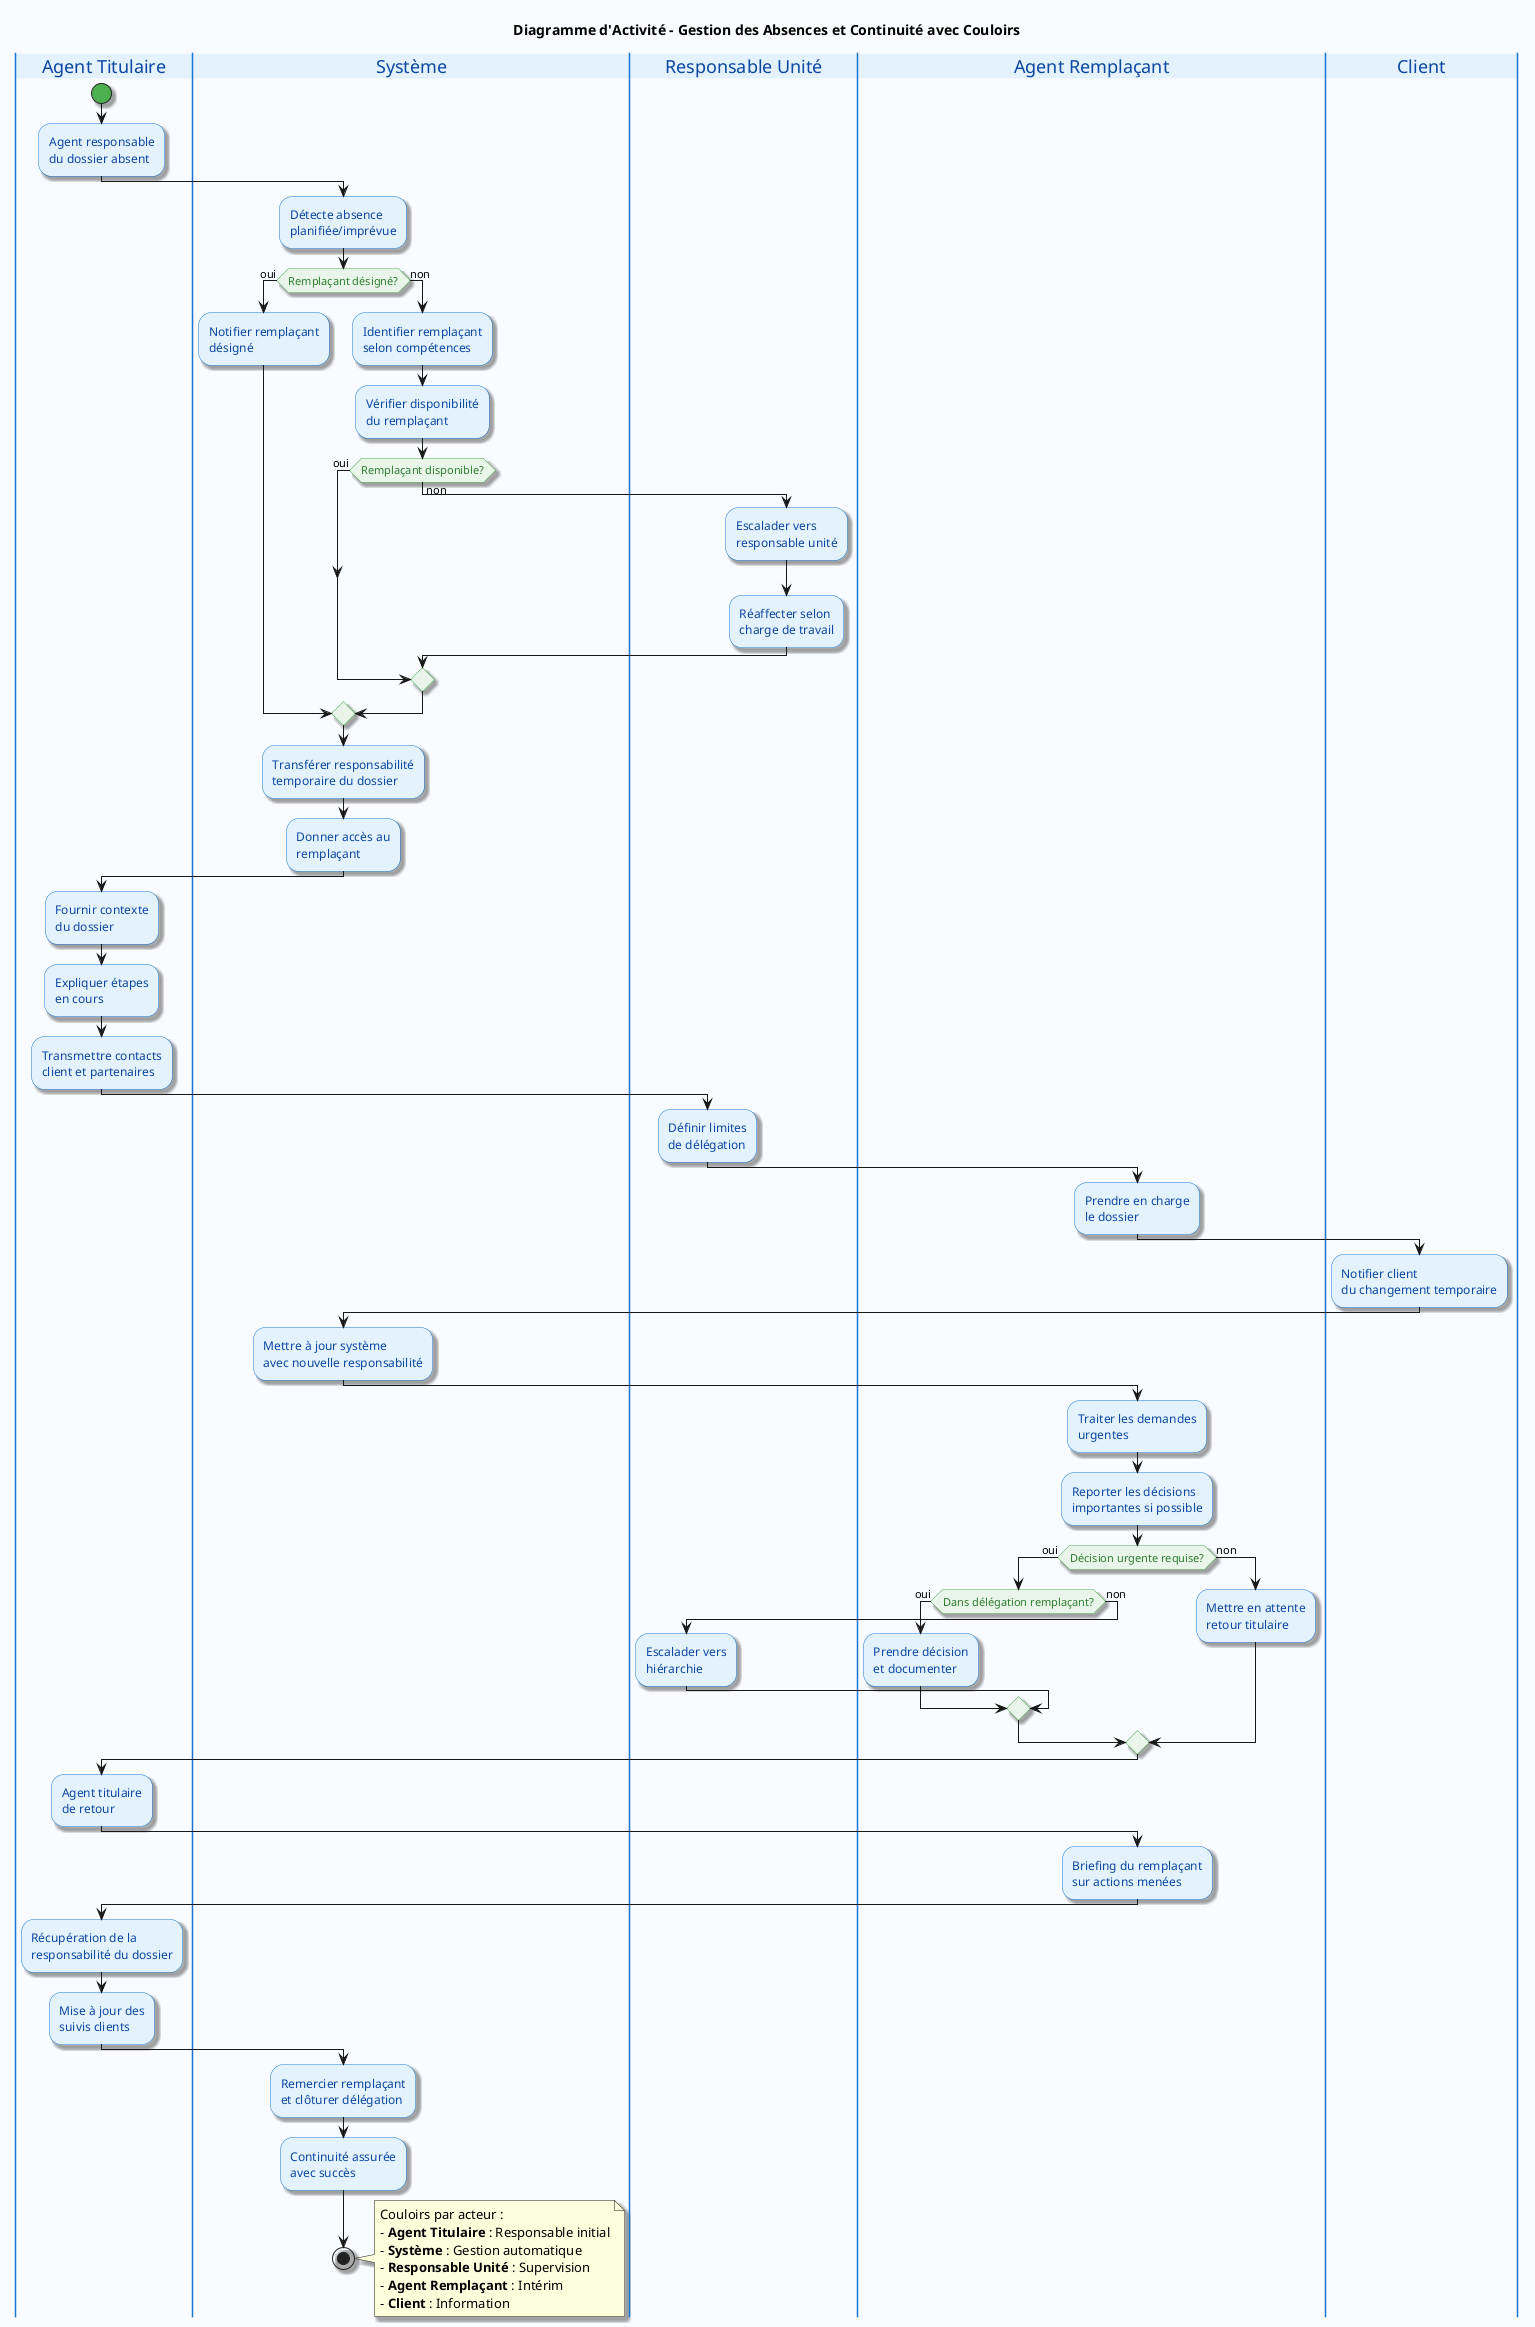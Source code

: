 @startuml GestionAbsences
skinparam backgroundColor #F8FBFF
skinparam activity {
    BackgroundColor #E3F2FD
    BorderColor #1976D2
    FontColor #0D47A1
    DiamondBackgroundColor #E8F5E8
    DiamondBorderColor #4CAF50
    DiamondFontColor #2E7D32
    StartColor #4CAF50
    EndColor #F44336
}
skinparam swimlane {
    BorderColor #1976D2
    TitleBackgroundColor #E3F2FD
    TitleFontColor #0D47A1
}
skinparam shadowing true

title Diagramme d'Activité - Gestion des Absences et Continuité avec Couloirs

|Agent Titulaire|
start
:Agent responsable
du dossier absent;

|Système|
:Détecte absence
planifiée/imprévue;

if (Remplaçant désigné?) then (oui)
:Notifier remplaçant
désigné;
else (non)
:Identifier remplaçant
selon compétences;

:Vérifier disponibilité
du remplaçant;

if (Remplaçant disponible?) then (non)
|Responsable Unité|
:Escalader vers
responsable unité;

:Réaffecter selon
charge de travail;
else (oui)
endif
endif

|Système|
:Transférer responsabilité
temporaire du dossier;

:Donner accès au
remplaçant;

|Agent Titulaire|
:Fournir contexte
du dossier;

:Expliquer étapes
en cours;

:Transmettre contacts
client et partenaires;

|Responsable Unité|
:Définir limites
de délégation;

|Agent Remplaçant|
:Prendre en charge
le dossier;

|Client|
:Notifier client
du changement temporaire;

|Système|
:Mettre à jour système
avec nouvelle responsabilité;

|Agent Remplaçant|
:Traiter les demandes
urgentes;

:Reporter les décisions
importantes si possible;

if (Décision urgente requise?) then (oui)
if (Dans délégation remplaçant?) then (oui)
:Prendre décision
et documenter;
else (non)
|Responsable Unité|
:Escalader vers
hiérarchie;
endif
else (non)
|Agent Remplaçant|
:Mettre en attente
retour titulaire;
endif

|Agent Titulaire|
:Agent titulaire
de retour;

|Agent Remplaçant|
:Briefing du remplaçant
sur actions menées;

|Agent Titulaire|
:Récupération de la
responsabilité du dossier;

:Mise à jour des
suivis clients;

|Système|
:Remercier remplaçant
et clôturer délégation;

:Continuité assurée
avec succès;

stop

note right
Couloirs par acteur :
- **Agent Titulaire** : Responsable initial
- **Système** : Gestion automatique  
- **Responsable Unité** : Supervision
- **Agent Remplaçant** : Intérim
- **Client** : Information
end note

@enduml
